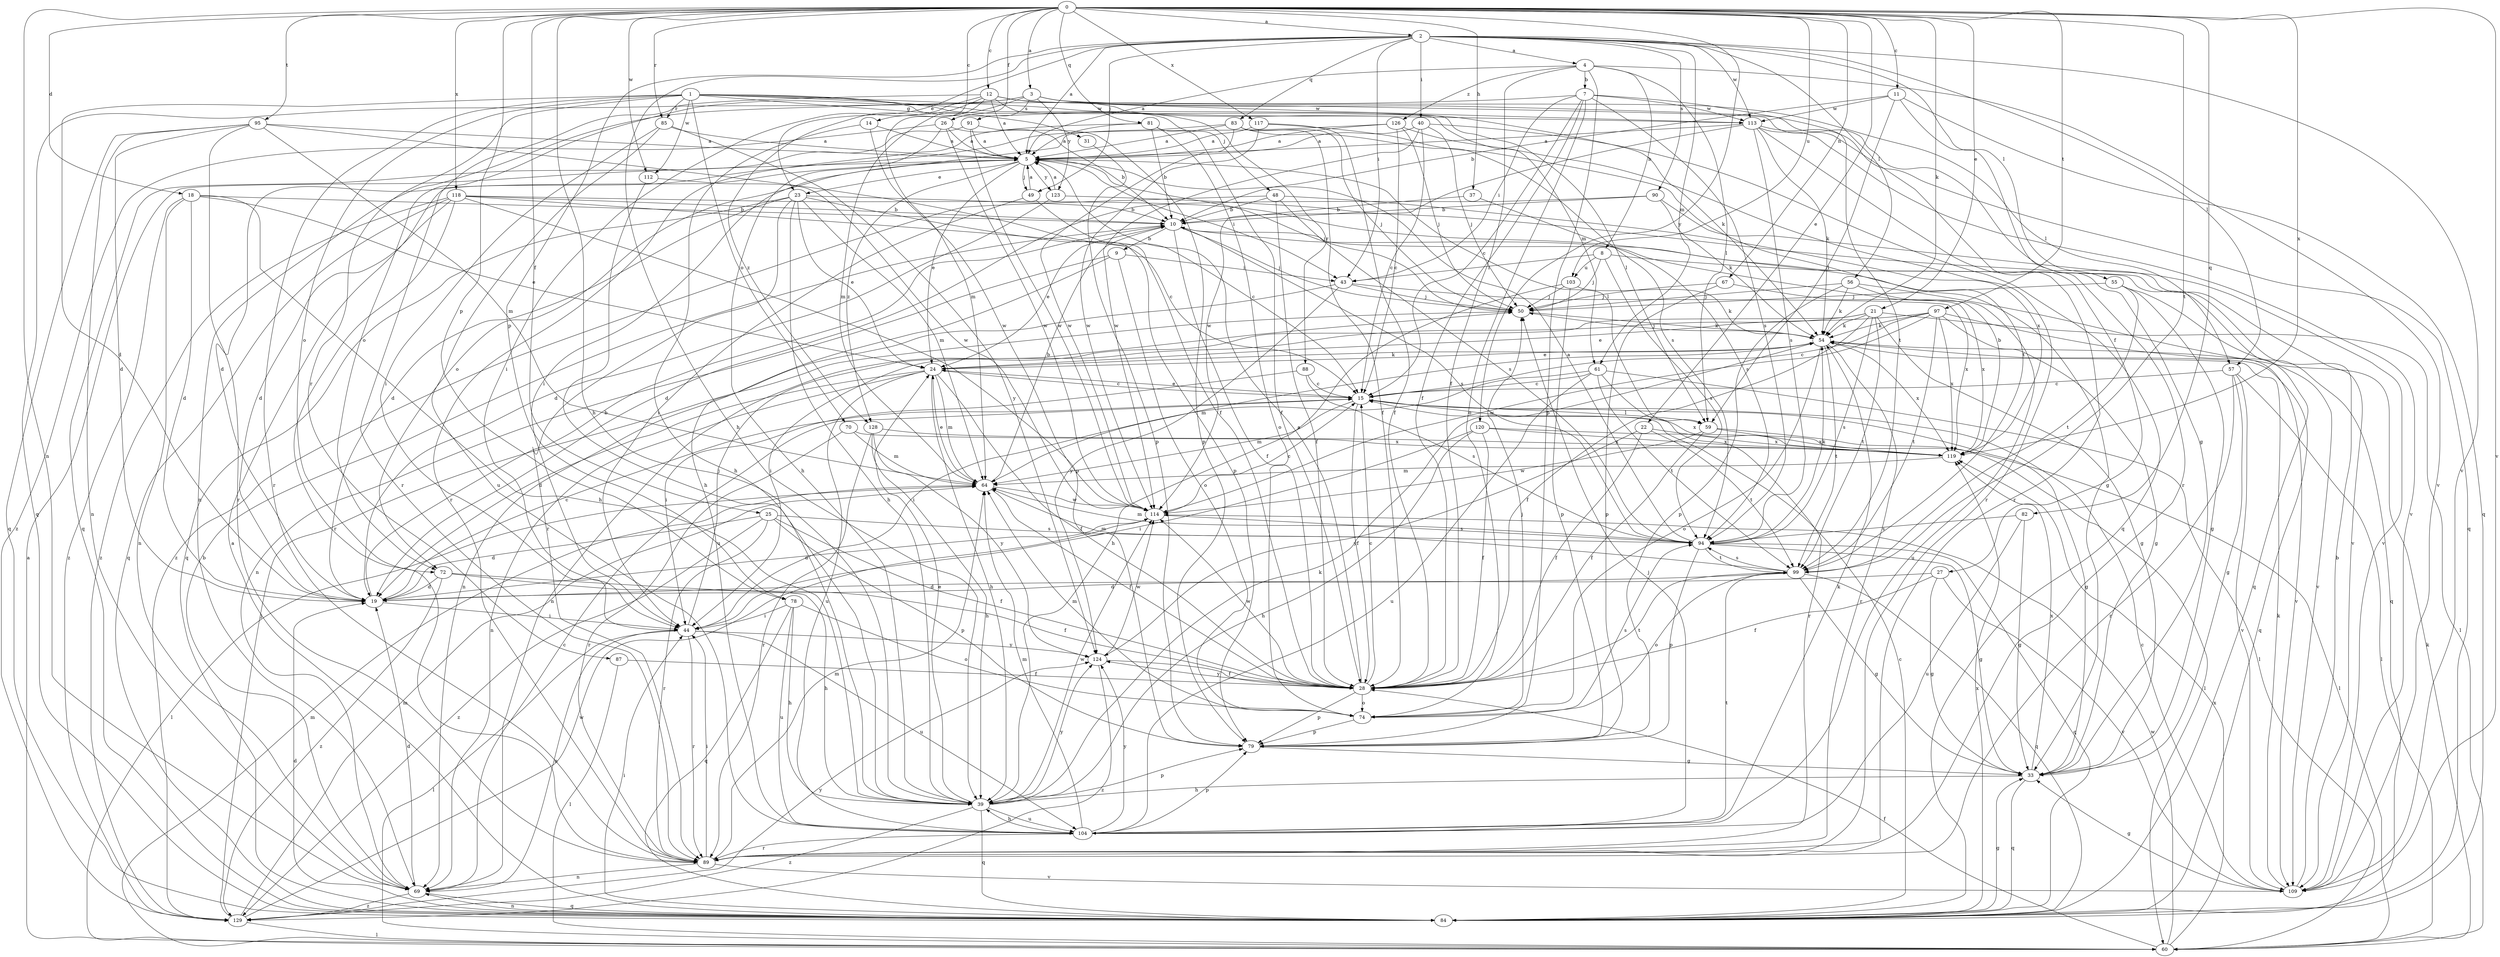 strict digraph  {
0;
1;
2;
3;
4;
5;
7;
8;
9;
10;
11;
12;
14;
15;
18;
19;
21;
22;
23;
24;
25;
26;
27;
28;
31;
33;
37;
39;
40;
43;
44;
48;
49;
50;
54;
55;
56;
57;
59;
60;
61;
64;
67;
69;
70;
72;
74;
78;
79;
81;
82;
83;
84;
85;
87;
88;
89;
90;
91;
94;
95;
97;
99;
103;
104;
109;
112;
113;
114;
117;
118;
119;
120;
123;
124;
126;
128;
129;
0 -> 2  [label=a];
0 -> 3  [label=a];
0 -> 11  [label=c];
0 -> 12  [label=c];
0 -> 14  [label=c];
0 -> 18  [label=d];
0 -> 21  [label=e];
0 -> 22  [label=e];
0 -> 25  [label=f];
0 -> 26  [label=f];
0 -> 37  [label=h];
0 -> 39  [label=h];
0 -> 54  [label=k];
0 -> 67  [label=n];
0 -> 69  [label=n];
0 -> 78  [label=p];
0 -> 81  [label=q];
0 -> 82  [label=q];
0 -> 85  [label=r];
0 -> 95  [label=t];
0 -> 97  [label=t];
0 -> 99  [label=t];
0 -> 103  [label=u];
0 -> 109  [label=v];
0 -> 112  [label=w];
0 -> 117  [label=x];
0 -> 118  [label=x];
0 -> 119  [label=x];
0 -> 120  [label=y];
1 -> 19  [label=d];
1 -> 31  [label=g];
1 -> 48  [label=j];
1 -> 61  [label=m];
1 -> 70  [label=o];
1 -> 72  [label=o];
1 -> 85  [label=r];
1 -> 87  [label=r];
1 -> 88  [label=r];
1 -> 89  [label=r];
1 -> 112  [label=w];
1 -> 113  [label=w];
2 -> 4  [label=a];
2 -> 5  [label=a];
2 -> 23  [label=e];
2 -> 39  [label=h];
2 -> 40  [label=i];
2 -> 43  [label=i];
2 -> 49  [label=j];
2 -> 55  [label=l];
2 -> 56  [label=l];
2 -> 57  [label=l];
2 -> 61  [label=m];
2 -> 78  [label=p];
2 -> 83  [label=q];
2 -> 90  [label=s];
2 -> 109  [label=v];
2 -> 113  [label=w];
3 -> 27  [label=f];
3 -> 33  [label=g];
3 -> 57  [label=l];
3 -> 64  [label=m];
3 -> 72  [label=o];
3 -> 84  [label=q];
3 -> 91  [label=s];
3 -> 123  [label=y];
4 -> 5  [label=a];
4 -> 7  [label=b];
4 -> 8  [label=b];
4 -> 28  [label=f];
4 -> 59  [label=l];
4 -> 79  [label=p];
4 -> 109  [label=v];
4 -> 126  [label=z];
5 -> 23  [label=e];
5 -> 24  [label=e];
5 -> 43  [label=i];
5 -> 49  [label=j];
5 -> 50  [label=j];
5 -> 59  [label=l];
5 -> 72  [label=o];
5 -> 123  [label=y];
5 -> 128  [label=z];
7 -> 15  [label=c];
7 -> 28  [label=f];
7 -> 43  [label=i];
7 -> 69  [label=n];
7 -> 74  [label=o];
7 -> 94  [label=s];
7 -> 99  [label=t];
7 -> 113  [label=w];
8 -> 43  [label=i];
8 -> 50  [label=j];
8 -> 84  [label=q];
8 -> 94  [label=s];
8 -> 103  [label=u];
9 -> 43  [label=i];
9 -> 69  [label=n];
9 -> 74  [label=o];
9 -> 104  [label=u];
10 -> 9  [label=b];
10 -> 24  [label=e];
10 -> 28  [label=f];
10 -> 50  [label=j];
10 -> 94  [label=s];
11 -> 10  [label=b];
11 -> 59  [label=l];
11 -> 84  [label=q];
11 -> 89  [label=r];
11 -> 113  [label=w];
12 -> 5  [label=a];
12 -> 44  [label=i];
12 -> 54  [label=k];
12 -> 59  [label=l];
12 -> 64  [label=m];
12 -> 89  [label=r];
12 -> 113  [label=w];
12 -> 128  [label=z];
14 -> 5  [label=a];
14 -> 39  [label=h];
14 -> 114  [label=w];
15 -> 24  [label=e];
15 -> 28  [label=f];
15 -> 33  [label=g];
15 -> 59  [label=l];
15 -> 64  [label=m];
15 -> 119  [label=x];
18 -> 10  [label=b];
18 -> 19  [label=d];
18 -> 24  [label=e];
18 -> 39  [label=h];
18 -> 69  [label=n];
18 -> 129  [label=z];
19 -> 10  [label=b];
19 -> 15  [label=c];
19 -> 44  [label=i];
21 -> 28  [label=f];
21 -> 33  [label=g];
21 -> 44  [label=i];
21 -> 54  [label=k];
21 -> 60  [label=l];
21 -> 69  [label=n];
21 -> 94  [label=s];
21 -> 99  [label=t];
22 -> 28  [label=f];
22 -> 99  [label=t];
22 -> 119  [label=x];
22 -> 124  [label=y];
23 -> 10  [label=b];
23 -> 19  [label=d];
23 -> 24  [label=e];
23 -> 39  [label=h];
23 -> 64  [label=m];
23 -> 79  [label=p];
23 -> 84  [label=q];
23 -> 89  [label=r];
24 -> 15  [label=c];
24 -> 19  [label=d];
24 -> 28  [label=f];
24 -> 39  [label=h];
24 -> 54  [label=k];
24 -> 64  [label=m];
24 -> 69  [label=n];
24 -> 104  [label=u];
25 -> 19  [label=d];
25 -> 28  [label=f];
25 -> 79  [label=p];
25 -> 89  [label=r];
25 -> 94  [label=s];
25 -> 129  [label=z];
26 -> 5  [label=a];
26 -> 10  [label=b];
26 -> 39  [label=h];
26 -> 114  [label=w];
26 -> 129  [label=z];
27 -> 19  [label=d];
27 -> 28  [label=f];
27 -> 33  [label=g];
27 -> 109  [label=v];
28 -> 5  [label=a];
28 -> 15  [label=c];
28 -> 74  [label=o];
28 -> 79  [label=p];
28 -> 99  [label=t];
28 -> 114  [label=w];
28 -> 124  [label=y];
31 -> 79  [label=p];
33 -> 39  [label=h];
33 -> 84  [label=q];
33 -> 119  [label=x];
37 -> 10  [label=b];
37 -> 94  [label=s];
39 -> 24  [label=e];
39 -> 54  [label=k];
39 -> 79  [label=p];
39 -> 84  [label=q];
39 -> 104  [label=u];
39 -> 114  [label=w];
39 -> 124  [label=y];
39 -> 129  [label=z];
40 -> 5  [label=a];
40 -> 15  [label=c];
40 -> 50  [label=j];
40 -> 84  [label=q];
40 -> 114  [label=w];
43 -> 50  [label=j];
43 -> 69  [label=n];
43 -> 119  [label=x];
43 -> 124  [label=y];
44 -> 50  [label=j];
44 -> 60  [label=l];
44 -> 69  [label=n];
44 -> 89  [label=r];
44 -> 104  [label=u];
44 -> 124  [label=y];
48 -> 10  [label=b];
48 -> 28  [label=f];
48 -> 94  [label=s];
48 -> 119  [label=x];
48 -> 129  [label=z];
49 -> 5  [label=a];
49 -> 15  [label=c];
49 -> 44  [label=i];
50 -> 54  [label=k];
54 -> 24  [label=e];
54 -> 50  [label=j];
54 -> 64  [label=m];
54 -> 74  [label=o];
54 -> 84  [label=q];
54 -> 89  [label=r];
54 -> 99  [label=t];
54 -> 119  [label=x];
55 -> 33  [label=g];
55 -> 50  [label=j];
55 -> 84  [label=q];
55 -> 99  [label=t];
56 -> 50  [label=j];
56 -> 54  [label=k];
56 -> 79  [label=p];
56 -> 104  [label=u];
56 -> 109  [label=v];
57 -> 15  [label=c];
57 -> 33  [label=g];
57 -> 60  [label=l];
57 -> 89  [label=r];
57 -> 109  [label=v];
59 -> 28  [label=f];
59 -> 60  [label=l];
59 -> 114  [label=w];
59 -> 119  [label=x];
60 -> 5  [label=a];
60 -> 28  [label=f];
60 -> 54  [label=k];
60 -> 64  [label=m];
60 -> 114  [label=w];
60 -> 119  [label=x];
61 -> 15  [label=c];
61 -> 44  [label=i];
61 -> 60  [label=l];
61 -> 89  [label=r];
61 -> 99  [label=t];
61 -> 104  [label=u];
64 -> 10  [label=b];
64 -> 24  [label=e];
64 -> 28  [label=f];
64 -> 60  [label=l];
64 -> 114  [label=w];
67 -> 50  [label=j];
67 -> 79  [label=p];
67 -> 119  [label=x];
69 -> 10  [label=b];
69 -> 15  [label=c];
69 -> 19  [label=d];
69 -> 84  [label=q];
69 -> 129  [label=z];
70 -> 64  [label=m];
70 -> 89  [label=r];
70 -> 119  [label=x];
72 -> 19  [label=d];
72 -> 28  [label=f];
72 -> 39  [label=h];
72 -> 129  [label=z];
74 -> 50  [label=j];
74 -> 64  [label=m];
74 -> 79  [label=p];
74 -> 94  [label=s];
78 -> 39  [label=h];
78 -> 44  [label=i];
78 -> 74  [label=o];
78 -> 84  [label=q];
78 -> 104  [label=u];
79 -> 33  [label=g];
81 -> 5  [label=a];
81 -> 10  [label=b];
81 -> 28  [label=f];
81 -> 74  [label=o];
81 -> 89  [label=r];
82 -> 33  [label=g];
82 -> 94  [label=s];
82 -> 104  [label=u];
83 -> 5  [label=a];
83 -> 28  [label=f];
83 -> 44  [label=i];
83 -> 50  [label=j];
83 -> 94  [label=s];
83 -> 114  [label=w];
84 -> 5  [label=a];
84 -> 15  [label=c];
84 -> 19  [label=d];
84 -> 33  [label=g];
84 -> 44  [label=i];
84 -> 69  [label=n];
84 -> 119  [label=x];
85 -> 5  [label=a];
85 -> 44  [label=i];
85 -> 104  [label=u];
85 -> 124  [label=y];
87 -> 28  [label=f];
87 -> 60  [label=l];
88 -> 15  [label=c];
88 -> 44  [label=i];
88 -> 94  [label=s];
89 -> 44  [label=i];
89 -> 64  [label=m];
89 -> 69  [label=n];
89 -> 109  [label=v];
90 -> 10  [label=b];
90 -> 19  [label=d];
90 -> 54  [label=k];
90 -> 109  [label=v];
91 -> 5  [label=a];
91 -> 79  [label=p];
91 -> 84  [label=q];
91 -> 114  [label=w];
94 -> 5  [label=a];
94 -> 33  [label=g];
94 -> 54  [label=k];
94 -> 64  [label=m];
94 -> 79  [label=p];
94 -> 84  [label=q];
94 -> 99  [label=t];
95 -> 5  [label=a];
95 -> 19  [label=d];
95 -> 28  [label=f];
95 -> 64  [label=m];
95 -> 69  [label=n];
95 -> 84  [label=q];
95 -> 89  [label=r];
97 -> 15  [label=c];
97 -> 24  [label=e];
97 -> 33  [label=g];
97 -> 54  [label=k];
97 -> 99  [label=t];
97 -> 109  [label=v];
97 -> 114  [label=w];
97 -> 119  [label=x];
99 -> 19  [label=d];
99 -> 33  [label=g];
99 -> 64  [label=m];
99 -> 74  [label=o];
99 -> 84  [label=q];
99 -> 94  [label=s];
103 -> 39  [label=h];
103 -> 50  [label=j];
103 -> 54  [label=k];
103 -> 79  [label=p];
104 -> 39  [label=h];
104 -> 50  [label=j];
104 -> 54  [label=k];
104 -> 64  [label=m];
104 -> 79  [label=p];
104 -> 89  [label=r];
104 -> 99  [label=t];
104 -> 124  [label=y];
109 -> 10  [label=b];
109 -> 15  [label=c];
109 -> 33  [label=g];
109 -> 54  [label=k];
112 -> 39  [label=h];
112 -> 114  [label=w];
113 -> 5  [label=a];
113 -> 54  [label=k];
113 -> 84  [label=q];
113 -> 89  [label=r];
113 -> 94  [label=s];
113 -> 109  [label=v];
113 -> 114  [label=w];
114 -> 15  [label=c];
114 -> 19  [label=d];
114 -> 94  [label=s];
117 -> 5  [label=a];
117 -> 28  [label=f];
117 -> 99  [label=t];
117 -> 114  [label=w];
118 -> 10  [label=b];
118 -> 15  [label=c];
118 -> 19  [label=d];
118 -> 33  [label=g];
118 -> 79  [label=p];
118 -> 84  [label=q];
118 -> 89  [label=r];
118 -> 129  [label=z];
119 -> 10  [label=b];
119 -> 64  [label=m];
120 -> 28  [label=f];
120 -> 39  [label=h];
120 -> 44  [label=i];
120 -> 60  [label=l];
120 -> 119  [label=x];
123 -> 5  [label=a];
123 -> 19  [label=d];
123 -> 109  [label=v];
124 -> 28  [label=f];
124 -> 114  [label=w];
124 -> 129  [label=z];
126 -> 5  [label=a];
126 -> 15  [label=c];
126 -> 19  [label=d];
126 -> 50  [label=j];
126 -> 89  [label=r];
128 -> 39  [label=h];
128 -> 89  [label=r];
128 -> 119  [label=x];
128 -> 124  [label=y];
129 -> 50  [label=j];
129 -> 60  [label=l];
129 -> 64  [label=m];
129 -> 114  [label=w];
129 -> 124  [label=y];
}
